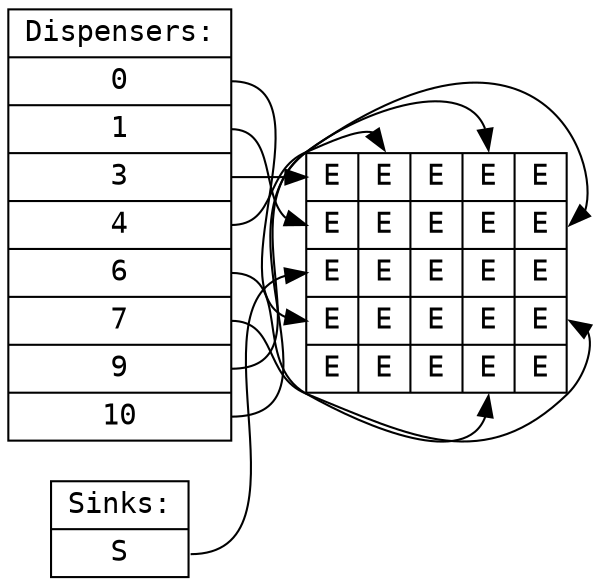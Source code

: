 digraph step {rankdir=LR;node [shape=record,fontname="Inconsolata"];
dispenser [label="Dispensers:|<d16>0|<d18>1|<d0>3|<d1>4|<d11>6|<d8>7|<d6>9|<d3>10"];
sink [label="Sinks:|<s17>S"];
board [label="{<f00>E|<f01>E|<f02>E|<f03>E|<f04>E}|{<f10>E|<f11>E|<f12>E|<f13>E|<f14>E}|{<f20>E|<f21>E|<f22>E|<f23>E|<f24>E}|{<f30>E|<f31>E|<f32>E|<f33>E|<f34>E}|{<f40>E|<f41>E|<f42>E|<f43>E|<f44>E}"];
dispenser:d16 -> board:f30
dispenser:d18 -> board:f10
dispenser:d0 -> board:f00
dispenser:d1 -> board:f01
dispenser:d11 -> board:f43
dispenser:d8 -> board:f34
dispenser:d6 -> board:f14
dispenser:d3 -> board:f03
sink:s17 -> board:f20
}
